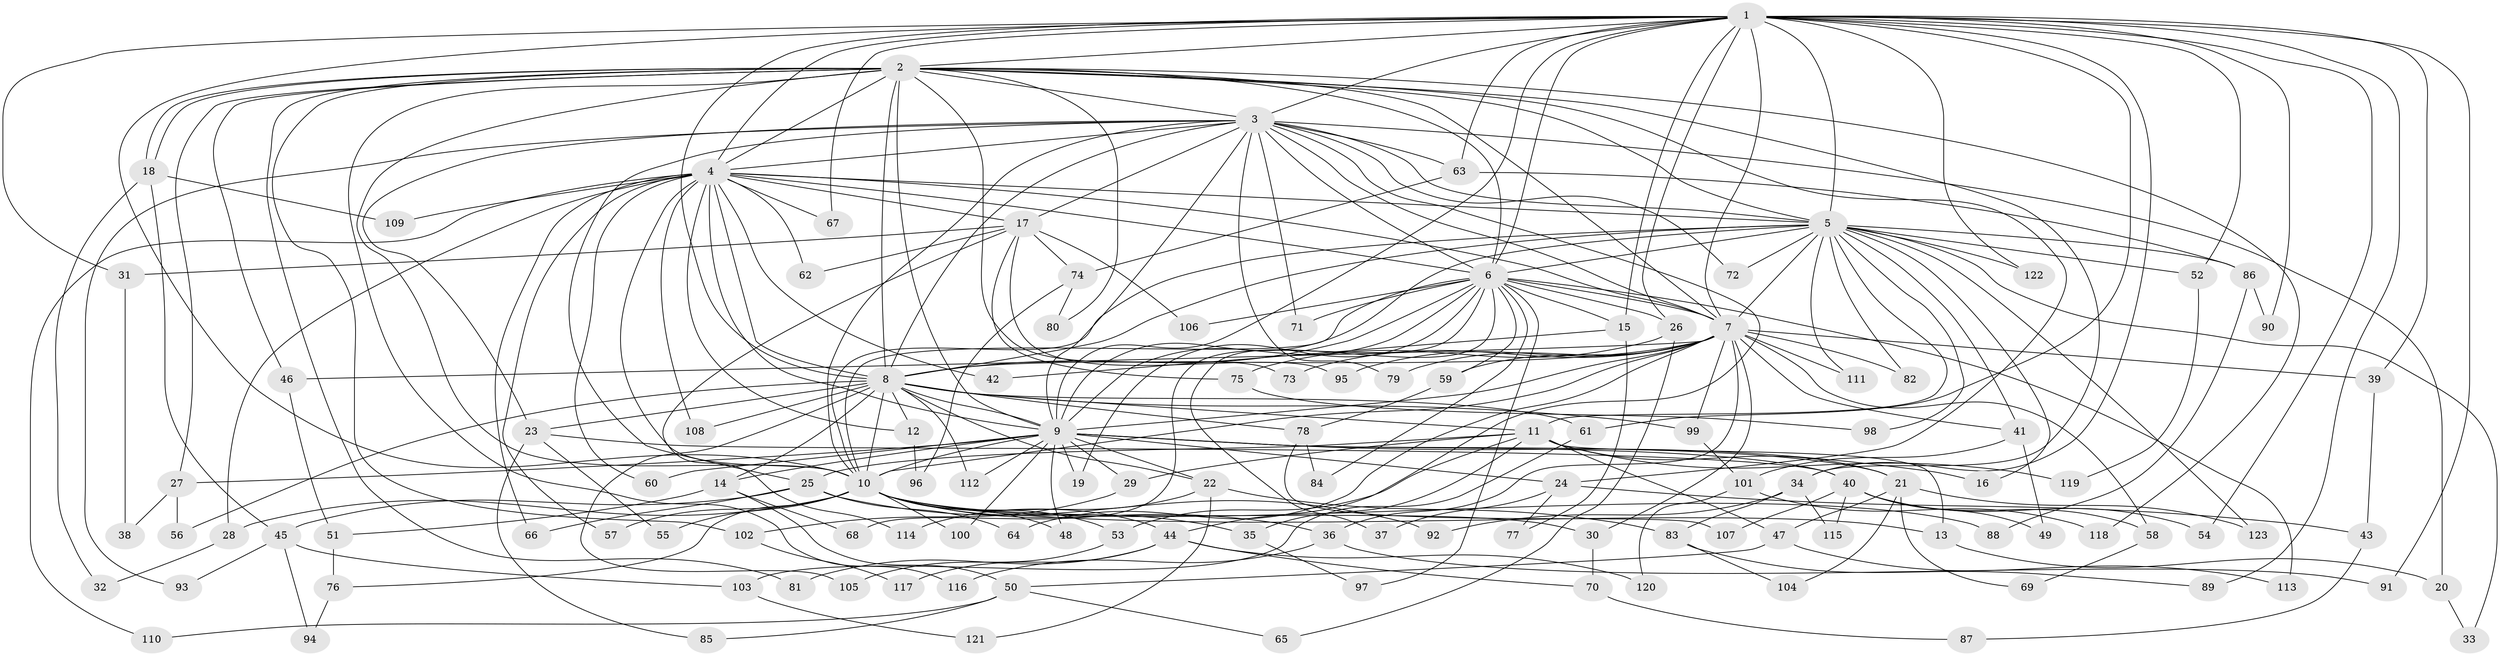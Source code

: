 // coarse degree distribution, {4: 0.25806451612903225, 7: 0.016129032258064516, 5: 0.11290322580645161, 3: 0.22580645161290322, 18: 0.04838709677419355, 16: 0.04838709677419355, 19: 0.03225806451612903, 6: 0.04838709677419355, 2: 0.14516129032258066, 8: 0.016129032258064516, 10: 0.016129032258064516, 17: 0.016129032258064516, 21: 0.016129032258064516}
// Generated by graph-tools (version 1.1) at 2025/45/03/06/25 01:45:09]
// undirected, 123 vertices, 271 edges
graph export_dot {
graph [start="1"]
  node [color=gray90,style=filled];
  1;
  2;
  3;
  4;
  5;
  6;
  7;
  8;
  9;
  10;
  11;
  12;
  13;
  14;
  15;
  16;
  17;
  18;
  19;
  20;
  21;
  22;
  23;
  24;
  25;
  26;
  27;
  28;
  29;
  30;
  31;
  32;
  33;
  34;
  35;
  36;
  37;
  38;
  39;
  40;
  41;
  42;
  43;
  44;
  45;
  46;
  47;
  48;
  49;
  50;
  51;
  52;
  53;
  54;
  55;
  56;
  57;
  58;
  59;
  60;
  61;
  62;
  63;
  64;
  65;
  66;
  67;
  68;
  69;
  70;
  71;
  72;
  73;
  74;
  75;
  76;
  77;
  78;
  79;
  80;
  81;
  82;
  83;
  84;
  85;
  86;
  87;
  88;
  89;
  90;
  91;
  92;
  93;
  94;
  95;
  96;
  97;
  98;
  99;
  100;
  101;
  102;
  103;
  104;
  105;
  106;
  107;
  108;
  109;
  110;
  111;
  112;
  113;
  114;
  115;
  116;
  117;
  118;
  119;
  120;
  121;
  122;
  123;
  1 -- 2;
  1 -- 3;
  1 -- 4;
  1 -- 5;
  1 -- 6;
  1 -- 7;
  1 -- 8;
  1 -- 9;
  1 -- 10;
  1 -- 15;
  1 -- 26;
  1 -- 31;
  1 -- 34;
  1 -- 39;
  1 -- 52;
  1 -- 54;
  1 -- 61;
  1 -- 63;
  1 -- 67;
  1 -- 89;
  1 -- 90;
  1 -- 91;
  1 -- 122;
  2 -- 3;
  2 -- 4;
  2 -- 5;
  2 -- 6;
  2 -- 7;
  2 -- 8;
  2 -- 9;
  2 -- 10;
  2 -- 18;
  2 -- 18;
  2 -- 24;
  2 -- 27;
  2 -- 34;
  2 -- 46;
  2 -- 73;
  2 -- 80;
  2 -- 81;
  2 -- 102;
  2 -- 116;
  2 -- 118;
  3 -- 4;
  3 -- 5;
  3 -- 6;
  3 -- 7;
  3 -- 8;
  3 -- 9;
  3 -- 10;
  3 -- 17;
  3 -- 20;
  3 -- 23;
  3 -- 25;
  3 -- 44;
  3 -- 63;
  3 -- 71;
  3 -- 72;
  3 -- 79;
  3 -- 93;
  4 -- 5;
  4 -- 6;
  4 -- 7;
  4 -- 8;
  4 -- 9;
  4 -- 10;
  4 -- 12;
  4 -- 17;
  4 -- 28;
  4 -- 42;
  4 -- 57;
  4 -- 60;
  4 -- 62;
  4 -- 66;
  4 -- 67;
  4 -- 108;
  4 -- 109;
  4 -- 110;
  5 -- 6;
  5 -- 7;
  5 -- 8;
  5 -- 9;
  5 -- 10;
  5 -- 11;
  5 -- 16;
  5 -- 33;
  5 -- 41;
  5 -- 52;
  5 -- 72;
  5 -- 82;
  5 -- 86;
  5 -- 98;
  5 -- 111;
  5 -- 122;
  5 -- 123;
  6 -- 7;
  6 -- 8;
  6 -- 9;
  6 -- 10;
  6 -- 15;
  6 -- 19;
  6 -- 26;
  6 -- 37;
  6 -- 59;
  6 -- 68;
  6 -- 71;
  6 -- 84;
  6 -- 97;
  6 -- 106;
  6 -- 113;
  7 -- 8;
  7 -- 9;
  7 -- 10;
  7 -- 30;
  7 -- 36;
  7 -- 39;
  7 -- 41;
  7 -- 46;
  7 -- 58;
  7 -- 59;
  7 -- 64;
  7 -- 73;
  7 -- 79;
  7 -- 82;
  7 -- 95;
  7 -- 99;
  7 -- 111;
  8 -- 9;
  8 -- 10;
  8 -- 11;
  8 -- 12;
  8 -- 14;
  8 -- 22;
  8 -- 23;
  8 -- 56;
  8 -- 61;
  8 -- 78;
  8 -- 99;
  8 -- 105;
  8 -- 108;
  8 -- 112;
  9 -- 10;
  9 -- 14;
  9 -- 16;
  9 -- 19;
  9 -- 21;
  9 -- 22;
  9 -- 24;
  9 -- 27;
  9 -- 29;
  9 -- 40;
  9 -- 48;
  9 -- 60;
  9 -- 100;
  9 -- 112;
  10 -- 13;
  10 -- 28;
  10 -- 30;
  10 -- 35;
  10 -- 36;
  10 -- 44;
  10 -- 48;
  10 -- 53;
  10 -- 55;
  10 -- 57;
  10 -- 76;
  10 -- 88;
  10 -- 100;
  11 -- 13;
  11 -- 21;
  11 -- 25;
  11 -- 29;
  11 -- 35;
  11 -- 47;
  11 -- 53;
  11 -- 119;
  12 -- 96;
  13 -- 20;
  14 -- 50;
  14 -- 51;
  14 -- 68;
  15 -- 42;
  15 -- 77;
  17 -- 31;
  17 -- 62;
  17 -- 74;
  17 -- 75;
  17 -- 95;
  17 -- 106;
  17 -- 114;
  18 -- 32;
  18 -- 45;
  18 -- 109;
  20 -- 33;
  21 -- 47;
  21 -- 69;
  21 -- 104;
  21 -- 123;
  22 -- 83;
  22 -- 114;
  22 -- 121;
  23 -- 40;
  23 -- 55;
  23 -- 85;
  24 -- 37;
  24 -- 43;
  24 -- 77;
  25 -- 45;
  25 -- 64;
  25 -- 66;
  25 -- 92;
  26 -- 65;
  26 -- 75;
  27 -- 38;
  27 -- 56;
  28 -- 32;
  29 -- 102;
  30 -- 70;
  31 -- 38;
  34 -- 83;
  34 -- 92;
  34 -- 115;
  35 -- 97;
  36 -- 91;
  36 -- 116;
  39 -- 43;
  40 -- 49;
  40 -- 54;
  40 -- 58;
  40 -- 107;
  40 -- 115;
  41 -- 49;
  41 -- 101;
  43 -- 87;
  44 -- 70;
  44 -- 81;
  44 -- 117;
  44 -- 120;
  45 -- 93;
  45 -- 94;
  45 -- 103;
  46 -- 51;
  47 -- 50;
  47 -- 113;
  50 -- 65;
  50 -- 85;
  50 -- 110;
  51 -- 76;
  52 -- 119;
  53 -- 105;
  58 -- 69;
  59 -- 78;
  61 -- 103;
  63 -- 74;
  63 -- 86;
  70 -- 87;
  74 -- 80;
  74 -- 96;
  75 -- 98;
  76 -- 94;
  78 -- 84;
  78 -- 107;
  83 -- 89;
  83 -- 104;
  86 -- 88;
  86 -- 90;
  99 -- 101;
  101 -- 118;
  101 -- 120;
  102 -- 117;
  103 -- 121;
}
